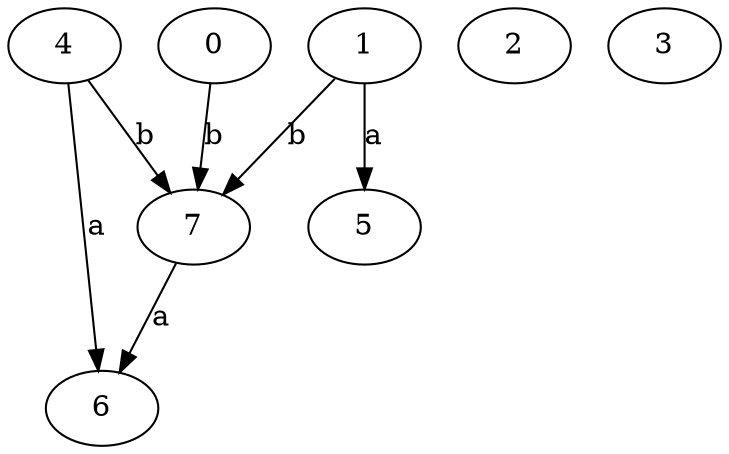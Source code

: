 strict digraph  {
4;
0;
5;
1;
2;
6;
3;
7;
4 -> 6  [label=a];
4 -> 7  [label=b];
0 -> 7  [label=b];
1 -> 5  [label=a];
1 -> 7  [label=b];
7 -> 6  [label=a];
}
